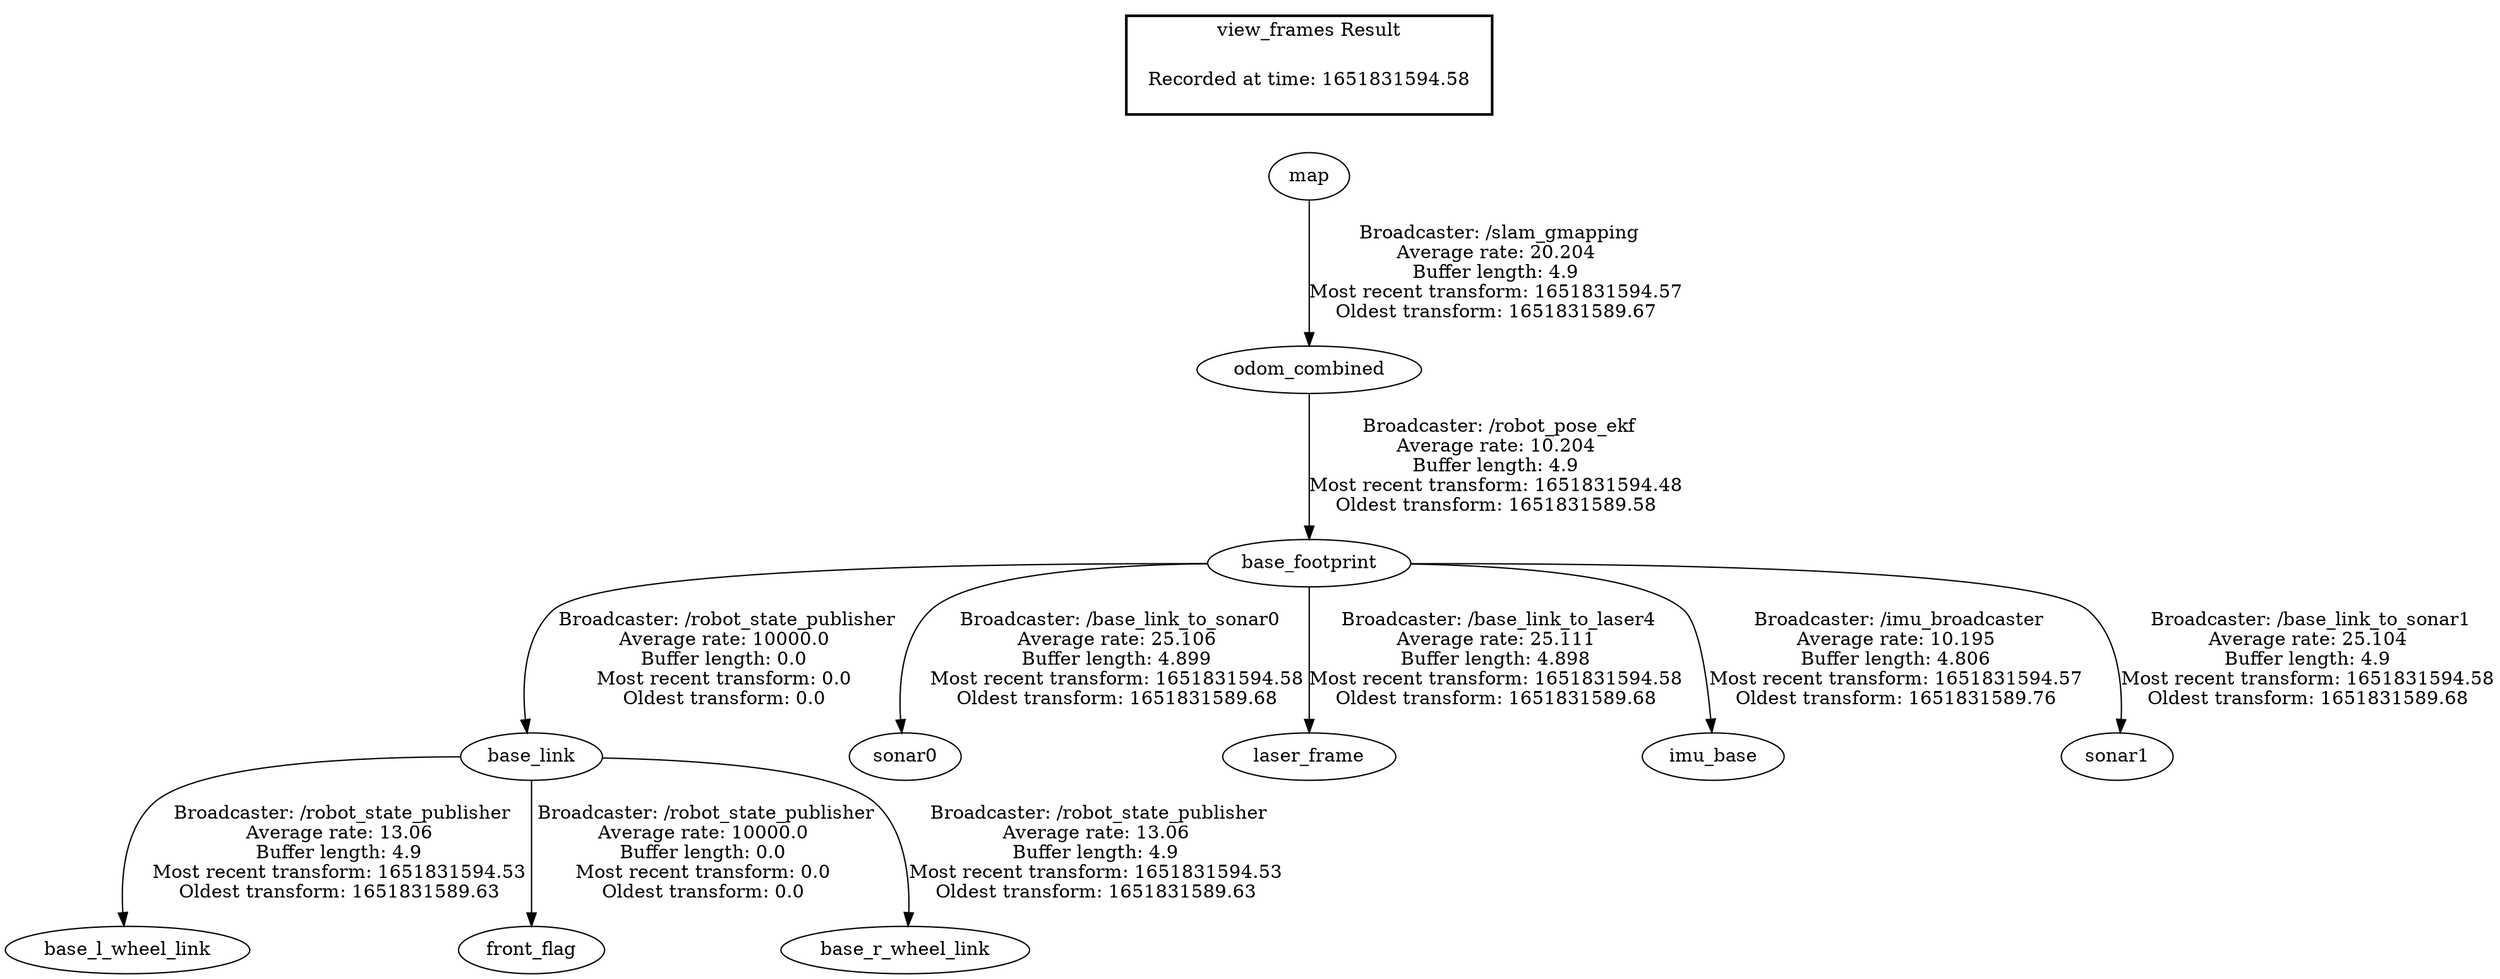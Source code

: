 digraph G {
"base_link" -> "base_l_wheel_link"[label=" Broadcaster: /robot_state_publisher\nAverage rate: 13.06\nBuffer length: 4.9\nMost recent transform: 1651831594.53\nOldest transform: 1651831589.63\n"];
"base_footprint" -> "sonar0"[label=" Broadcaster: /base_link_to_sonar0\nAverage rate: 25.106\nBuffer length: 4.899\nMost recent transform: 1651831594.58\nOldest transform: 1651831589.68\n"];
"base_link" -> "front_flag"[label=" Broadcaster: /robot_state_publisher\nAverage rate: 10000.0\nBuffer length: 0.0\nMost recent transform: 0.0\nOldest transform: 0.0\n"];
"base_link" -> "base_r_wheel_link"[label=" Broadcaster: /robot_state_publisher\nAverage rate: 13.06\nBuffer length: 4.9\nMost recent transform: 1651831594.53\nOldest transform: 1651831589.63\n"];
"base_footprint" -> "base_link"[label=" Broadcaster: /robot_state_publisher\nAverage rate: 10000.0\nBuffer length: 0.0\nMost recent transform: 0.0\nOldest transform: 0.0\n"];
"base_footprint" -> "laser_frame"[label=" Broadcaster: /base_link_to_laser4\nAverage rate: 25.111\nBuffer length: 4.898\nMost recent transform: 1651831594.58\nOldest transform: 1651831589.68\n"];
"base_footprint" -> "imu_base"[label=" Broadcaster: /imu_broadcaster\nAverage rate: 10.195\nBuffer length: 4.806\nMost recent transform: 1651831594.57\nOldest transform: 1651831589.76\n"];
"base_footprint" -> "sonar1"[label=" Broadcaster: /base_link_to_sonar1\nAverage rate: 25.104\nBuffer length: 4.9\nMost recent transform: 1651831594.58\nOldest transform: 1651831589.68\n"];
"map" -> "odom_combined"[label=" Broadcaster: /slam_gmapping\nAverage rate: 20.204\nBuffer length: 4.9\nMost recent transform: 1651831594.57\nOldest transform: 1651831589.67\n"];
"odom_combined" -> "base_footprint"[label=" Broadcaster: /robot_pose_ekf\nAverage rate: 10.204\nBuffer length: 4.9\nMost recent transform: 1651831594.48\nOldest transform: 1651831589.58\n"];
edge [style=invis];
 subgraph cluster_legend { style=bold; color=black; label ="view_frames Result";
"Recorded at time: 1651831594.58"[ shape=plaintext ] ;
}->"map";
}